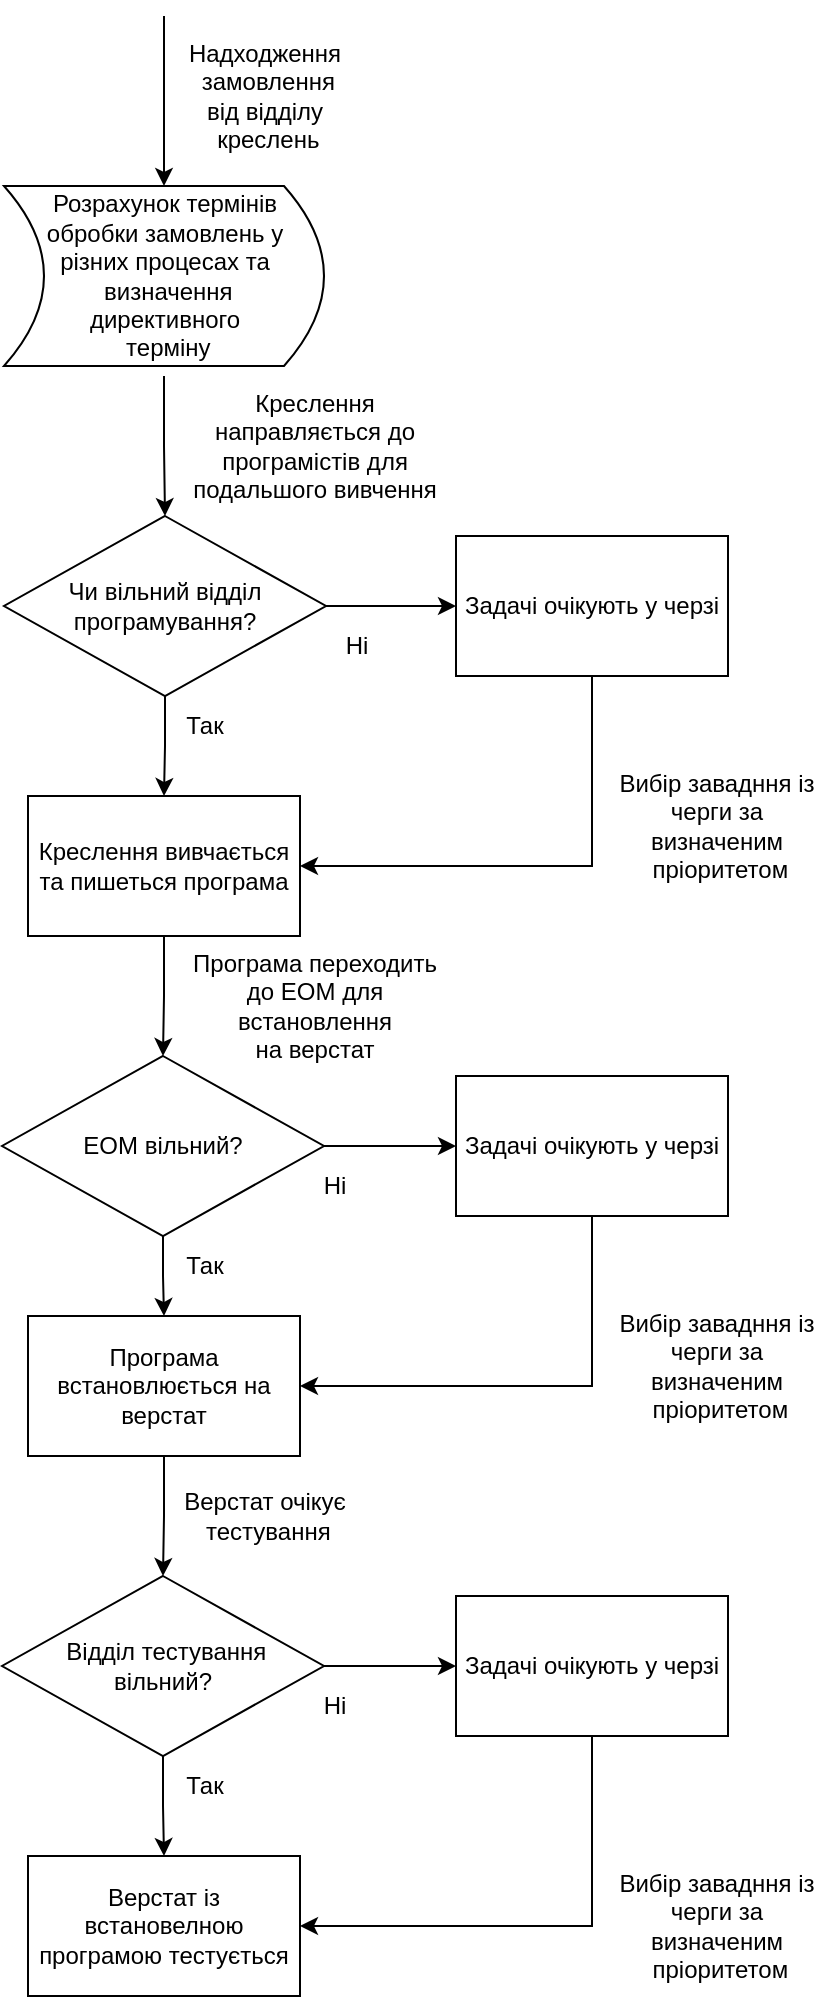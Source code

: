 <mxfile version="20.3.0" type="device"><diagram id="LcV6xTpHg_6m21E-A_gq" name="Страница 1"><mxGraphModel dx="1102" dy="929" grid="1" gridSize="10" guides="1" tooltips="1" connect="1" arrows="1" fold="1" page="1" pageScale="1" pageWidth="827" pageHeight="1169" math="0" shadow="0"><root><mxCell id="0"/><mxCell id="1" parent="0"/><mxCell id="KOkgupa5xjpUWWiPj9MC-1" value="" style="shape=dataStorage;whiteSpace=wrap;html=1;fixedSize=1;rotation=-180;size=20;" vertex="1" parent="1"><mxGeometry x="334" y="95" width="160" height="90" as="geometry"/></mxCell><mxCell id="KOkgupa5xjpUWWiPj9MC-9" style="edgeStyle=orthogonalEdgeStyle;rounded=0;orthogonalLoop=1;jettySize=auto;html=1;entryX=0.5;entryY=0;entryDx=0;entryDy=0;" edge="1" parent="1" source="KOkgupa5xjpUWWiPj9MC-3" target="KOkgupa5xjpUWWiPj9MC-6"><mxGeometry relative="1" as="geometry"/></mxCell><mxCell id="KOkgupa5xjpUWWiPj9MC-3" value="Розрахунок термінів &lt;br&gt;обробки замовлень у &lt;br&gt;різних процесах та&lt;br&gt;&amp;nbsp;визначення &lt;br&gt;директивного&lt;br&gt;&amp;nbsp;терміну" style="text;html=1;align=center;verticalAlign=middle;resizable=0;points=[];autosize=1;strokeColor=none;fillColor=none;" vertex="1" parent="1"><mxGeometry x="344" y="90" width="140" height="100" as="geometry"/></mxCell><mxCell id="KOkgupa5xjpUWWiPj9MC-4" value="" style="endArrow=classic;html=1;rounded=0;" edge="1" parent="1"><mxGeometry width="50" height="50" relative="1" as="geometry"><mxPoint x="414" y="10" as="sourcePoint"/><mxPoint x="414" y="95" as="targetPoint"/></mxGeometry></mxCell><mxCell id="KOkgupa5xjpUWWiPj9MC-5" value="Надходження&lt;br&gt;&amp;nbsp;замовлення &lt;br&gt;від відділу&lt;br&gt;&amp;nbsp;креслень" style="text;html=1;align=center;verticalAlign=middle;resizable=0;points=[];autosize=1;strokeColor=none;fillColor=none;" vertex="1" parent="1"><mxGeometry x="414" y="15" width="100" height="70" as="geometry"/></mxCell><mxCell id="KOkgupa5xjpUWWiPj9MC-12" style="edgeStyle=orthogonalEdgeStyle;rounded=0;orthogonalLoop=1;jettySize=auto;html=1;entryX=0.5;entryY=0;entryDx=0;entryDy=0;" edge="1" parent="1" source="KOkgupa5xjpUWWiPj9MC-6" target="KOkgupa5xjpUWWiPj9MC-11"><mxGeometry relative="1" as="geometry"/></mxCell><mxCell id="KOkgupa5xjpUWWiPj9MC-16" style="edgeStyle=orthogonalEdgeStyle;rounded=0;orthogonalLoop=1;jettySize=auto;html=1;entryX=0;entryY=0.5;entryDx=0;entryDy=0;" edge="1" parent="1" source="KOkgupa5xjpUWWiPj9MC-6" target="KOkgupa5xjpUWWiPj9MC-15"><mxGeometry relative="1" as="geometry"/></mxCell><mxCell id="KOkgupa5xjpUWWiPj9MC-6" value="Чи вільний відділ програмування?" style="rhombus;whiteSpace=wrap;html=1;" vertex="1" parent="1"><mxGeometry x="334" y="260" width="161" height="90" as="geometry"/></mxCell><mxCell id="KOkgupa5xjpUWWiPj9MC-10" value="Креслення &lt;br&gt;направляється до &lt;br&gt;програмістів для &lt;br&gt;подальшого вивчення" style="text;html=1;align=center;verticalAlign=middle;resizable=0;points=[];autosize=1;strokeColor=none;fillColor=none;" vertex="1" parent="1"><mxGeometry x="414" y="190" width="150" height="70" as="geometry"/></mxCell><mxCell id="KOkgupa5xjpUWWiPj9MC-23" style="edgeStyle=orthogonalEdgeStyle;rounded=0;orthogonalLoop=1;jettySize=auto;html=1;entryX=0.5;entryY=0;entryDx=0;entryDy=0;" edge="1" parent="1" source="KOkgupa5xjpUWWiPj9MC-11" target="KOkgupa5xjpUWWiPj9MC-22"><mxGeometry relative="1" as="geometry"/></mxCell><mxCell id="KOkgupa5xjpUWWiPj9MC-11" value="Креслення вивчається та пишеться програма" style="rounded=0;whiteSpace=wrap;html=1;" vertex="1" parent="1"><mxGeometry x="346" y="400" width="136" height="70" as="geometry"/></mxCell><mxCell id="KOkgupa5xjpUWWiPj9MC-13" value="Так" style="text;html=1;align=center;verticalAlign=middle;resizable=0;points=[];autosize=1;strokeColor=none;fillColor=none;" vertex="1" parent="1"><mxGeometry x="414" y="350" width="40" height="30" as="geometry"/></mxCell><mxCell id="KOkgupa5xjpUWWiPj9MC-20" style="edgeStyle=orthogonalEdgeStyle;rounded=0;orthogonalLoop=1;jettySize=auto;html=1;entryX=1;entryY=0.5;entryDx=0;entryDy=0;" edge="1" parent="1" source="KOkgupa5xjpUWWiPj9MC-15" target="KOkgupa5xjpUWWiPj9MC-11"><mxGeometry relative="1" as="geometry"><Array as="points"><mxPoint x="628" y="435"/></Array></mxGeometry></mxCell><mxCell id="KOkgupa5xjpUWWiPj9MC-15" value="Задачі очікують у черзі" style="rounded=0;whiteSpace=wrap;html=1;" vertex="1" parent="1"><mxGeometry x="560" y="270" width="136" height="70" as="geometry"/></mxCell><mxCell id="KOkgupa5xjpUWWiPj9MC-17" value="Ні" style="text;html=1;align=center;verticalAlign=middle;resizable=0;points=[];autosize=1;strokeColor=none;fillColor=none;" vertex="1" parent="1"><mxGeometry x="495" y="310" width="30" height="30" as="geometry"/></mxCell><mxCell id="KOkgupa5xjpUWWiPj9MC-21" value="Вибір завадння із &lt;br&gt;черги за &lt;br&gt;визначеним&lt;br&gt;&amp;nbsp;пріоритетом" style="text;html=1;align=center;verticalAlign=middle;resizable=0;points=[];autosize=1;strokeColor=none;fillColor=none;" vertex="1" parent="1"><mxGeometry x="630" y="380" width="120" height="70" as="geometry"/></mxCell><mxCell id="KOkgupa5xjpUWWiPj9MC-28" style="edgeStyle=orthogonalEdgeStyle;rounded=0;orthogonalLoop=1;jettySize=auto;html=1;entryX=0.5;entryY=0;entryDx=0;entryDy=0;" edge="1" parent="1" source="KOkgupa5xjpUWWiPj9MC-22" target="KOkgupa5xjpUWWiPj9MC-27"><mxGeometry relative="1" as="geometry"/></mxCell><mxCell id="KOkgupa5xjpUWWiPj9MC-30" style="edgeStyle=orthogonalEdgeStyle;rounded=0;orthogonalLoop=1;jettySize=auto;html=1;entryX=0;entryY=0.5;entryDx=0;entryDy=0;" edge="1" parent="1" source="KOkgupa5xjpUWWiPj9MC-22" target="KOkgupa5xjpUWWiPj9MC-29"><mxGeometry relative="1" as="geometry"/></mxCell><mxCell id="KOkgupa5xjpUWWiPj9MC-22" value="ЕОМ вільний?" style="rhombus;whiteSpace=wrap;html=1;" vertex="1" parent="1"><mxGeometry x="333" y="530" width="161" height="90" as="geometry"/></mxCell><mxCell id="KOkgupa5xjpUWWiPj9MC-24" value="Програма переходить &lt;br&gt;до ЕОМ для &lt;br&gt;встановлення &lt;br&gt;на верстат" style="text;html=1;align=center;verticalAlign=middle;resizable=0;points=[];autosize=1;strokeColor=none;fillColor=none;" vertex="1" parent="1"><mxGeometry x="414" y="470" width="150" height="70" as="geometry"/></mxCell><mxCell id="KOkgupa5xjpUWWiPj9MC-25" value="Так" style="text;html=1;align=center;verticalAlign=middle;resizable=0;points=[];autosize=1;strokeColor=none;fillColor=none;" vertex="1" parent="1"><mxGeometry x="414" y="620" width="40" height="30" as="geometry"/></mxCell><mxCell id="KOkgupa5xjpUWWiPj9MC-35" style="edgeStyle=orthogonalEdgeStyle;rounded=0;orthogonalLoop=1;jettySize=auto;html=1;entryX=0.5;entryY=0;entryDx=0;entryDy=0;" edge="1" parent="1" source="KOkgupa5xjpUWWiPj9MC-27" target="KOkgupa5xjpUWWiPj9MC-34"><mxGeometry relative="1" as="geometry"/></mxCell><mxCell id="KOkgupa5xjpUWWiPj9MC-27" value="Програма встановлюється на верстат" style="rounded=0;whiteSpace=wrap;html=1;" vertex="1" parent="1"><mxGeometry x="346" y="660" width="136" height="70" as="geometry"/></mxCell><mxCell id="KOkgupa5xjpUWWiPj9MC-32" style="edgeStyle=orthogonalEdgeStyle;rounded=0;orthogonalLoop=1;jettySize=auto;html=1;entryX=1;entryY=0.5;entryDx=0;entryDy=0;" edge="1" parent="1" source="KOkgupa5xjpUWWiPj9MC-29" target="KOkgupa5xjpUWWiPj9MC-27"><mxGeometry relative="1" as="geometry"><Array as="points"><mxPoint x="628" y="695"/></Array></mxGeometry></mxCell><mxCell id="KOkgupa5xjpUWWiPj9MC-29" value="Задачі очікують у черзі" style="rounded=0;whiteSpace=wrap;html=1;" vertex="1" parent="1"><mxGeometry x="560" y="540" width="136" height="70" as="geometry"/></mxCell><mxCell id="KOkgupa5xjpUWWiPj9MC-31" value="Ні" style="text;html=1;align=center;verticalAlign=middle;resizable=0;points=[];autosize=1;strokeColor=none;fillColor=none;" vertex="1" parent="1"><mxGeometry x="484" y="580" width="30" height="30" as="geometry"/></mxCell><mxCell id="KOkgupa5xjpUWWiPj9MC-33" value="Вибір завадння із &lt;br&gt;черги за &lt;br&gt;визначеним&lt;br&gt;&amp;nbsp;пріоритетом" style="text;html=1;align=center;verticalAlign=middle;resizable=0;points=[];autosize=1;strokeColor=none;fillColor=none;" vertex="1" parent="1"><mxGeometry x="630" y="650" width="120" height="70" as="geometry"/></mxCell><mxCell id="KOkgupa5xjpUWWiPj9MC-38" style="edgeStyle=orthogonalEdgeStyle;rounded=0;orthogonalLoop=1;jettySize=auto;html=1;entryX=0.5;entryY=0;entryDx=0;entryDy=0;" edge="1" parent="1" source="KOkgupa5xjpUWWiPj9MC-34" target="KOkgupa5xjpUWWiPj9MC-37"><mxGeometry relative="1" as="geometry"/></mxCell><mxCell id="KOkgupa5xjpUWWiPj9MC-42" style="edgeStyle=orthogonalEdgeStyle;rounded=0;orthogonalLoop=1;jettySize=auto;html=1;entryX=0;entryY=0.5;entryDx=0;entryDy=0;" edge="1" parent="1" source="KOkgupa5xjpUWWiPj9MC-34" target="KOkgupa5xjpUWWiPj9MC-41"><mxGeometry relative="1" as="geometry"/></mxCell><mxCell id="KOkgupa5xjpUWWiPj9MC-34" value="&amp;nbsp;Відділ тестування&lt;br&gt;вільний?" style="rhombus;whiteSpace=wrap;html=1;" vertex="1" parent="1"><mxGeometry x="333" y="790" width="161" height="90" as="geometry"/></mxCell><mxCell id="KOkgupa5xjpUWWiPj9MC-36" value="Верстат очікує&lt;br&gt;&amp;nbsp;тестування" style="text;html=1;align=center;verticalAlign=middle;resizable=0;points=[];autosize=1;strokeColor=none;fillColor=none;" vertex="1" parent="1"><mxGeometry x="414" y="740" width="100" height="40" as="geometry"/></mxCell><mxCell id="KOkgupa5xjpUWWiPj9MC-37" value="Верстат із встановелною програмою тестується" style="rounded=0;whiteSpace=wrap;html=1;" vertex="1" parent="1"><mxGeometry x="346" y="930" width="136" height="70" as="geometry"/></mxCell><mxCell id="KOkgupa5xjpUWWiPj9MC-39" value="Так" style="text;html=1;align=center;verticalAlign=middle;resizable=0;points=[];autosize=1;strokeColor=none;fillColor=none;" vertex="1" parent="1"><mxGeometry x="414" y="880" width="40" height="30" as="geometry"/></mxCell><mxCell id="KOkgupa5xjpUWWiPj9MC-40" value="Задачі очікують у черзі" style="rounded=0;whiteSpace=wrap;html=1;" vertex="1" parent="1"><mxGeometry x="560" y="540" width="136" height="70" as="geometry"/></mxCell><mxCell id="KOkgupa5xjpUWWiPj9MC-44" style="edgeStyle=orthogonalEdgeStyle;rounded=0;orthogonalLoop=1;jettySize=auto;html=1;entryX=1;entryY=0.5;entryDx=0;entryDy=0;" edge="1" parent="1" source="KOkgupa5xjpUWWiPj9MC-41" target="KOkgupa5xjpUWWiPj9MC-37"><mxGeometry relative="1" as="geometry"><Array as="points"><mxPoint x="628" y="965"/></Array></mxGeometry></mxCell><mxCell id="KOkgupa5xjpUWWiPj9MC-41" value="Задачі очікують у черзі" style="rounded=0;whiteSpace=wrap;html=1;" vertex="1" parent="1"><mxGeometry x="560" y="800" width="136" height="70" as="geometry"/></mxCell><mxCell id="KOkgupa5xjpUWWiPj9MC-43" value="Ні" style="text;html=1;align=center;verticalAlign=middle;resizable=0;points=[];autosize=1;strokeColor=none;fillColor=none;" vertex="1" parent="1"><mxGeometry x="484" y="840" width="30" height="30" as="geometry"/></mxCell><mxCell id="KOkgupa5xjpUWWiPj9MC-45" value="Вибір завадння із &lt;br&gt;черги за &lt;br&gt;визначеним&lt;br&gt;&amp;nbsp;пріоритетом" style="text;html=1;align=center;verticalAlign=middle;resizable=0;points=[];autosize=1;strokeColor=none;fillColor=none;" vertex="1" parent="1"><mxGeometry x="630" y="930" width="120" height="70" as="geometry"/></mxCell></root></mxGraphModel></diagram></mxfile>